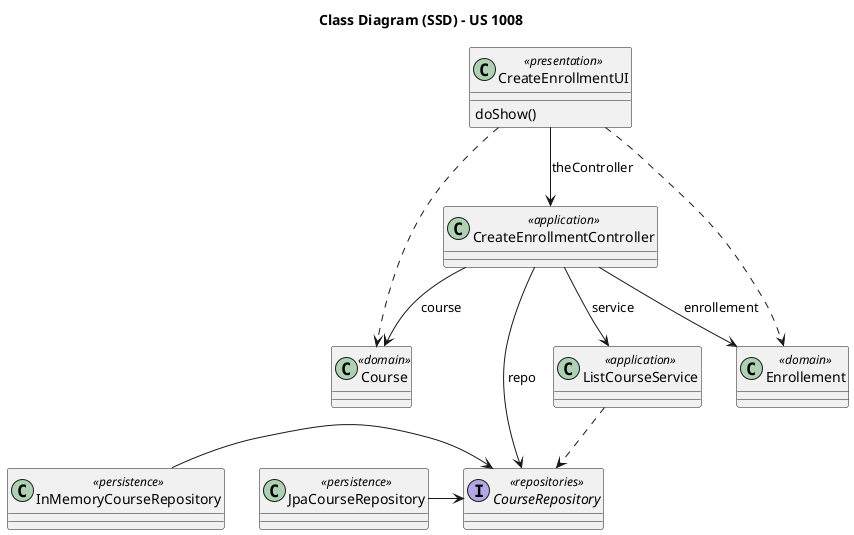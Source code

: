 @startuml
title Class Diagram (SSD) - US 1008


'Classes
class CreateEnrollmentUI <<presentation>> {
    doShow()
}

class JpaCourseRepository <<persistence>> {}
class InMemoryCourseRepository <<persistence>> {}

class Course <<domain>> {}
class Enrollement <<domain>> {}

class CreateEnrollmentController <<application>> {}
class ListCourseService <<application>>{}

interface CourseRepository <<repositories>> {}

'Navigation
CreateEnrollmentUI --> CreateEnrollmentController : theController
CreateEnrollmentController --> CourseRepository : repo
CreateEnrollmentController --> ListCourseService : service
CreateEnrollmentController --> Course : course
CreateEnrollmentController --> Enrollement : enrollement
JpaCourseRepository -> CourseRepository
InMemoryCourseRepository -> CourseRepository

'Dependencies
CreateEnrollmentUI -[dashed]-> Course
CreateEnrollmentUI -[dashed]-> Enrollement
ListCourseService -[dashed]-> CourseRepository

@enduml